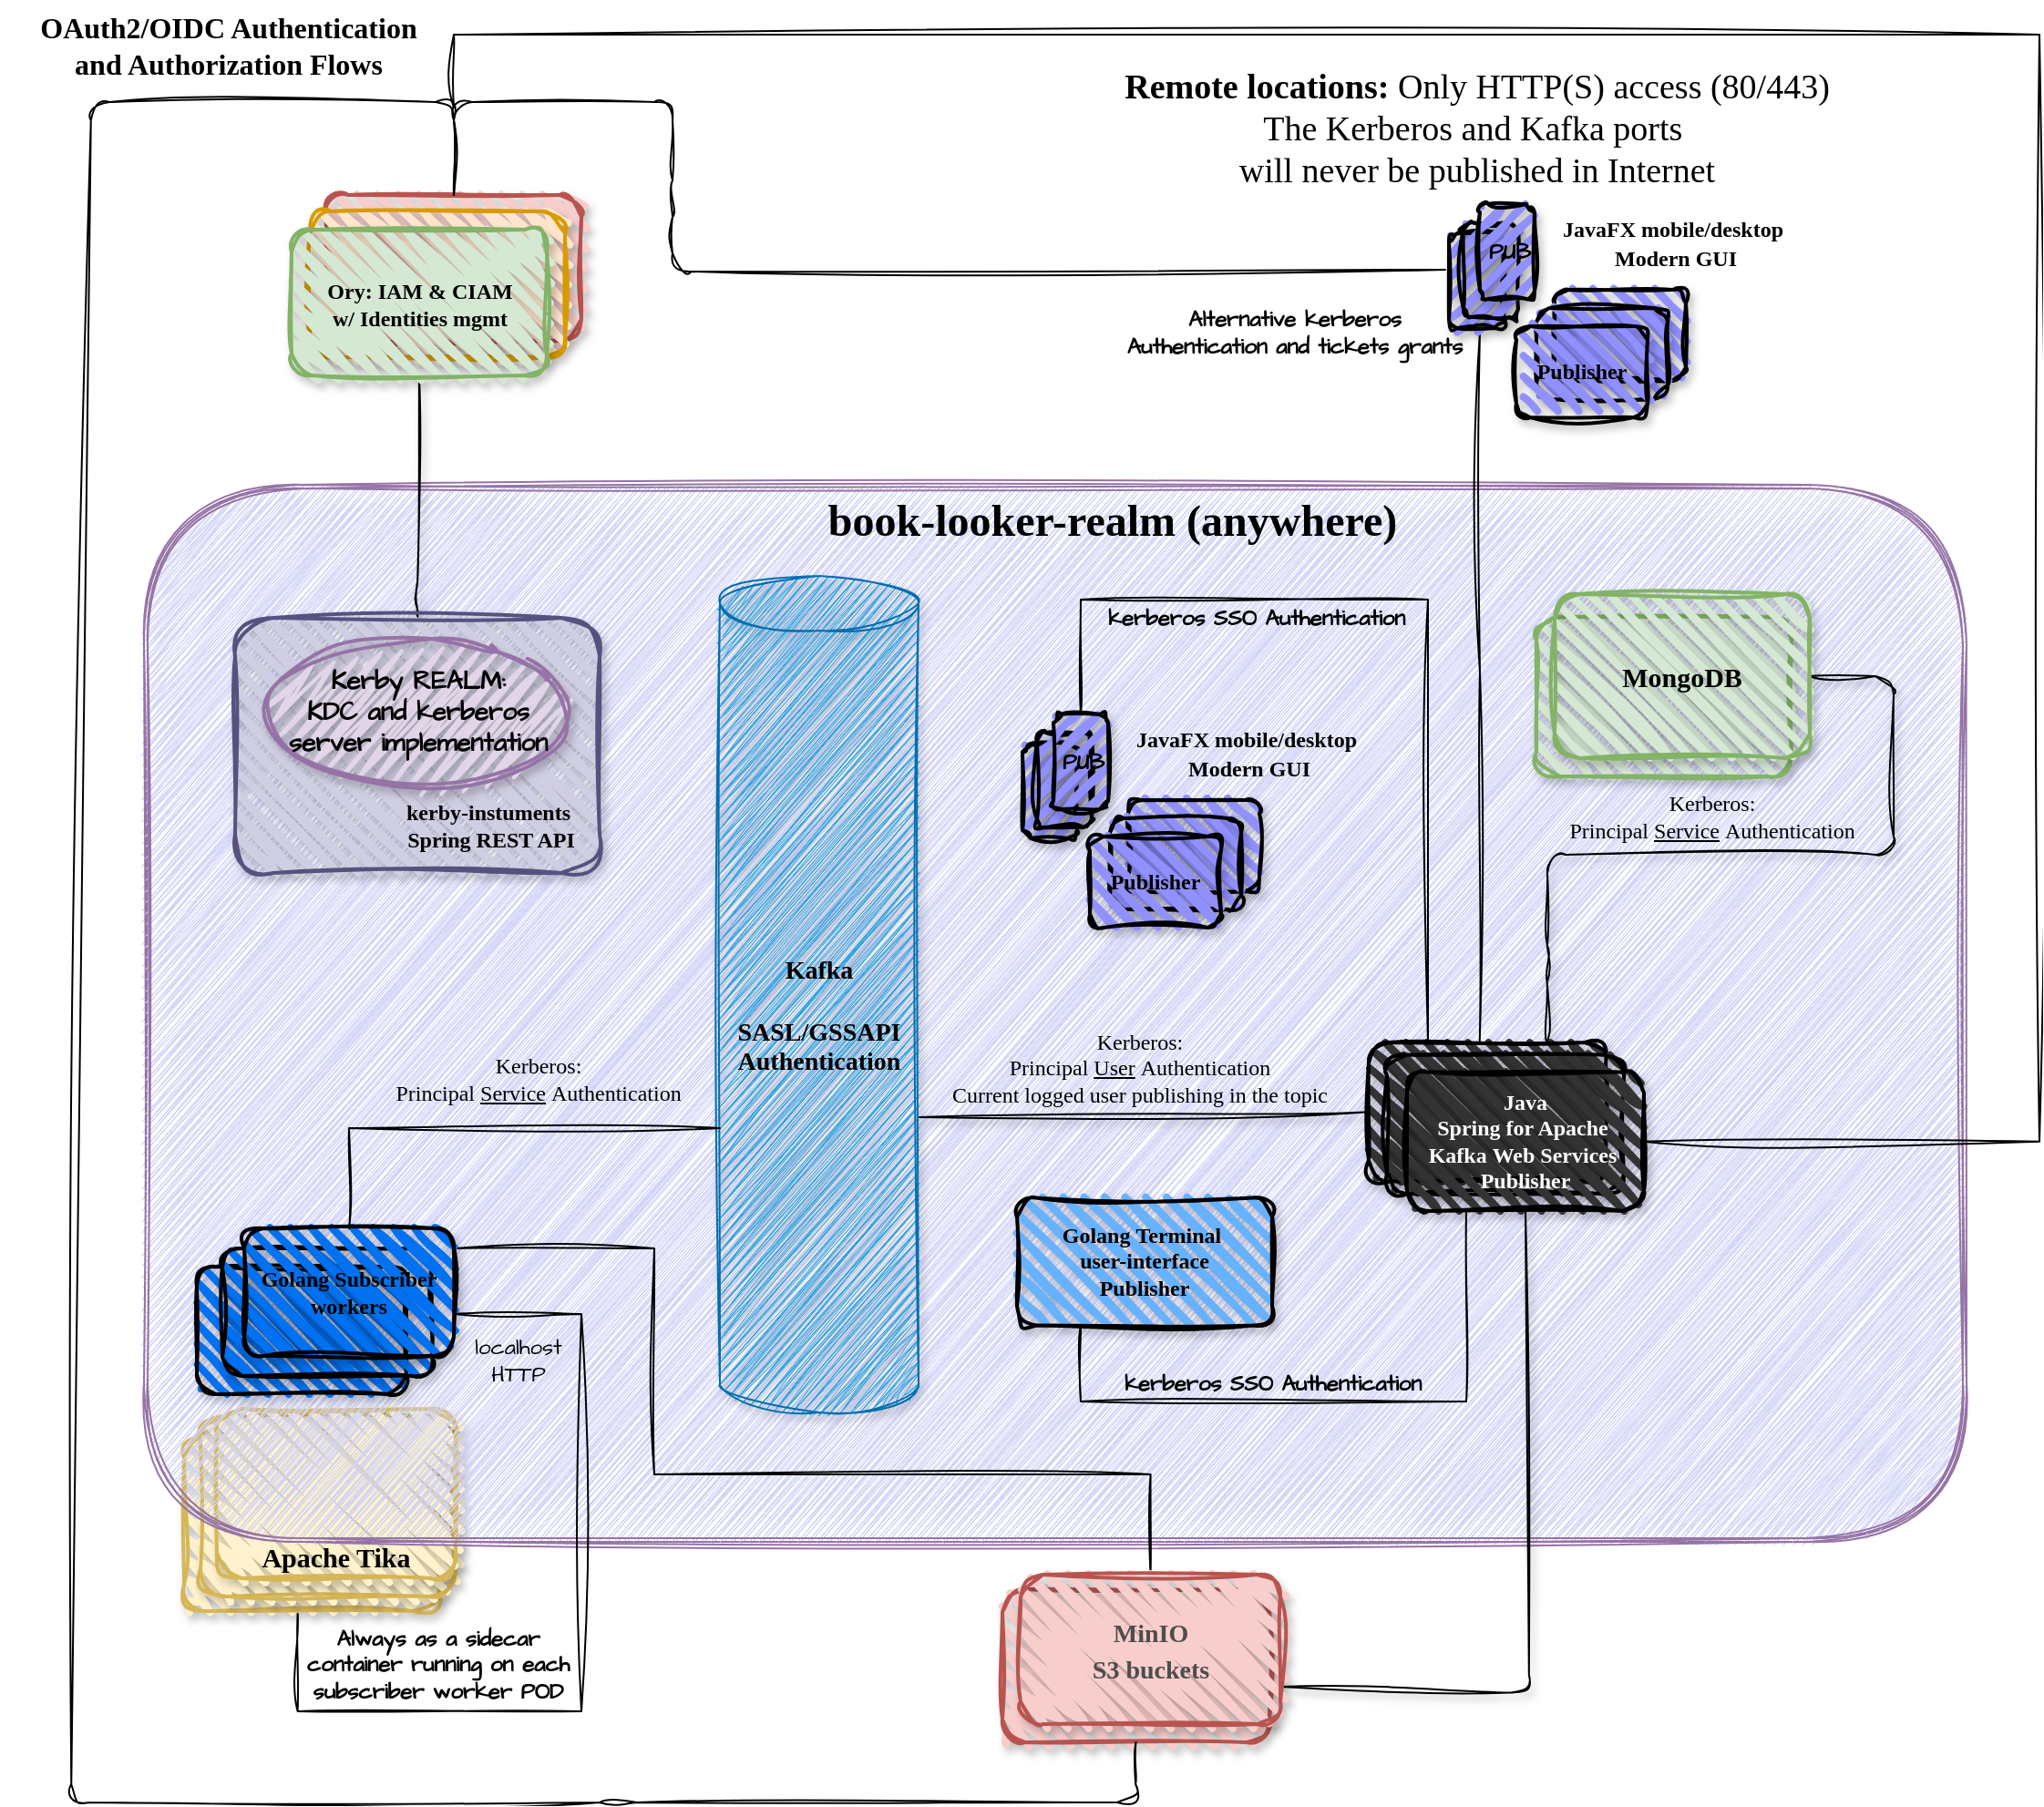 <mxfile version="28.0.6">
  <diagram id="KBIwsYY--AiB_v0YLguu" name="Page-1">
    <mxGraphModel dx="2216" dy="2158" grid="1" gridSize="10" guides="1" tooltips="1" connect="1" arrows="1" fold="1" page="1" pageScale="1" pageWidth="1654" pageHeight="1169" math="0" shadow="0">
      <root>
        <mxCell id="0" />
        <mxCell id="1" parent="0" />
        <mxCell id="_NCN2XURNJSdBfdFYyDq-112" value="" style="rounded=1;whiteSpace=wrap;html=1;strokeWidth=2;fillWeight=4;hachureGap=8;hachureAngle=45;fillColor=#fff2cc;strokeColor=#d6b656;fillStyle=zigzag;shadow=1;sketch=1;curveFitting=1;jiggle=2;" parent="1" vertex="1">
          <mxGeometry x="102" y="-384" width="140" height="99" as="geometry" />
        </mxCell>
        <mxCell id="62" value="" style="rounded=1;whiteSpace=wrap;html=1;strokeWidth=2;fillWeight=4;hachureGap=8;hachureAngle=45;fillColor=#fff2cc;strokeColor=#d6b656;fillStyle=zigzag;shadow=1;sketch=1;curveFitting=1;jiggle=2;" parent="1" vertex="1">
          <mxGeometry x="111" y="-392" width="140" height="99" as="geometry" />
        </mxCell>
        <mxCell id="64" value="&lt;span style=&quot;color: rgb(0, 0, 0); font-family: &amp;quot;Comic Sans MS&amp;quot;; text-wrap-mode: nowrap;&quot;&gt;&lt;font style=&quot;font-size: 15px;&quot;&gt;Apache Tika&lt;/font&gt;&lt;/span&gt;" style="rounded=1;whiteSpace=wrap;html=1;strokeWidth=2;fillWeight=4;hachureGap=8;hachureAngle=45;fillColor=#fff2cc;strokeColor=#d6b656;fillStyle=zigzag;shadow=1;sketch=1;curveFitting=1;jiggle=2;fontStyle=1;verticalAlign=bottom;" parent="1" vertex="1">
          <mxGeometry x="120" y="-396" width="131" height="93" as="geometry" />
        </mxCell>
        <mxCell id="74" value="" style="shape=ext;double=1;rounded=1;whiteSpace=wrap;html=1;fillColor=light-dark(#CFD2F7,#EDEDED);sketch=1;curveFitting=1;jiggle=2;shadow=0;strokeColor=#9673a6;fillStyle=zigzag;" parent="1" vertex="1">
          <mxGeometry x="80" y="-903" width="1000" height="580" as="geometry" />
        </mxCell>
        <mxCell id="52" value="" style="rounded=1;whiteSpace=wrap;html=1;strokeWidth=2;fillWeight=4;hachureGap=8;hachureAngle=45;fillColor=#f8cecc;strokeColor=#b85450;shadow=1;fillStyle=zigzag;sketch=1;curveFitting=1;jiggle=2;" parent="1" vertex="1">
          <mxGeometry x="180" y="-1062" width="140" height="80" as="geometry" />
        </mxCell>
        <mxCell id="53" value="" style="rounded=1;whiteSpace=wrap;html=1;strokeWidth=2;fillWeight=4;hachureGap=8;hachureAngle=45;fillColor=#ffe6cc;strokeColor=#d79b00;shadow=1;fillStyle=zigzag;sketch=1;curveFitting=1;jiggle=2;" parent="1" vertex="1">
          <mxGeometry x="171" y="-1053" width="140" height="80" as="geometry" />
        </mxCell>
        <mxCell id="QEbaafIq8JvkUqfNBTGJ-113" style="edgeStyle=orthogonalEdgeStyle;rounded=0;sketch=1;hachureGap=4;jiggle=2;curveFitting=1;orthogonalLoop=1;jettySize=auto;html=1;exitX=1;exitY=0.25;exitDx=0;exitDy=0;fontFamily=Architects Daughter;fontSource=https%3A%2F%2Ffonts.googleapis.com%2Fcss%3Ffamily%3DArchitects%2BDaughter;entryX=0.5;entryY=0;entryDx=0;entryDy=0;endArrow=none;endFill=0;" parent="1" source="39" target="63" edge="1">
          <mxGeometry relative="1" as="geometry">
            <mxPoint x="195.25" y="-360" as="sourcePoint" />
            <mxPoint x="632.25" y="-285" as="targetPoint" />
            <Array as="points">
              <mxPoint x="360" y="-484" />
              <mxPoint x="360" y="-360" />
              <mxPoint x="632" y="-360" />
            </Array>
          </mxGeometry>
        </mxCell>
        <mxCell id="4" value="" style="rounded=1;whiteSpace=wrap;html=1;strokeWidth=2;fillWeight=4;hachureGap=8;hachureAngle=45;fillColor=light-dark(#0071F0,#198CC4);shadow=1;sketch=1;curveFitting=1;jiggle=2;" parent="1" vertex="1">
          <mxGeometry x="109" y="-474" width="115" height="70" as="geometry" />
        </mxCell>
        <mxCell id="38" value="" style="rounded=1;whiteSpace=wrap;html=1;strokeWidth=2;fillWeight=4;hachureGap=8;hachureAngle=45;fillColor=light-dark(#0071F0,#198CC4);shadow=1;sketch=1;curveFitting=1;jiggle=2;" parent="1" vertex="1">
          <mxGeometry x="123" y="-484" width="115" height="70" as="geometry" />
        </mxCell>
        <mxCell id="fkxp-w3N0kC8W9ppKelV-115" style="edgeStyle=orthogonalEdgeStyle;rounded=0;sketch=1;hachureGap=4;jiggle=2;curveFitting=1;orthogonalLoop=1;jettySize=auto;html=1;entryX=0.25;entryY=0;entryDx=0;entryDy=0;fontFamily=Architects Daughter;fontSource=https%3A%2F%2Ffonts.googleapis.com%2Fcss%3Ffamily%3DArchitects%2BDaughter;verticalAlign=bottom;endArrow=none;endFill=0;exitX=0;exitY=0.5;exitDx=0;exitDy=0;" parent="1" source="Zqc7V0Ubj0E-lgHhysYY-121" target="M9iqOvp1g94WVJkQ8rMG-64" edge="1">
          <mxGeometry relative="1" as="geometry">
            <mxPoint x="700" y="-800" as="sourcePoint" />
            <Array as="points">
              <mxPoint x="594" y="-840" />
              <mxPoint x="785" y="-840" />
            </Array>
          </mxGeometry>
        </mxCell>
        <mxCell id="M9iqOvp1g94WVJkQ8rMG-46" value="" style="rounded=1;whiteSpace=wrap;html=1;strokeWidth=2;fillWeight=4;hachureGap=8;hachureAngle=45;fillColor=#f8cecc;align=center;verticalAlign=middle;fontFamily=Comic Sans MS;fontSize=16;strokeColor=#b85450;fillStyle=zigzag;shadow=1;sketch=1;curveFitting=1;jiggle=2;" parent="1" vertex="1">
          <mxGeometry x="551" y="-297" width="146.5" height="84" as="geometry" />
        </mxCell>
        <mxCell id="Zqc7V0Ubj0E-lgHhysYY-134" style="edgeStyle=orthogonalEdgeStyle;rounded=0;sketch=1;hachureGap=4;jiggle=2;curveFitting=1;orthogonalLoop=1;jettySize=auto;html=1;exitX=0.25;exitY=1;exitDx=0;exitDy=0;entryX=0.25;entryY=1;entryDx=0;entryDy=0;fontFamily=Architects Daughter;fontSource=https%3A%2F%2Ffonts.googleapis.com%2Fcss%3Ffamily%3DArchitects%2BDaughter;endArrow=none;endFill=0;" parent="1" source="45" target="M9iqOvp1g94WVJkQ8rMG-66" edge="1">
          <mxGeometry relative="1" as="geometry">
            <Array as="points">
              <mxPoint x="594" y="-400" />
              <mxPoint x="805" y="-400" />
            </Array>
          </mxGeometry>
        </mxCell>
        <mxCell id="45" value="&lt;span style=&quot;color: rgb(0, 0, 0); font-family: &amp;quot;Comic Sans MS&amp;quot;; text-wrap-mode: nowrap;&quot;&gt;Golang&amp;nbsp;&lt;/span&gt;&lt;span style=&quot;font-family: &amp;quot;Comic Sans MS&amp;quot;; text-wrap-mode: nowrap; background-color: transparent;&quot;&gt;Terminal&amp;nbsp;&lt;/span&gt;&lt;div&gt;&lt;span style=&quot;font-family: &amp;quot;Comic Sans MS&amp;quot;; text-wrap-mode: nowrap; background-color: transparent;&quot;&gt;user-interface&lt;/span&gt;&lt;div&gt;&lt;span style=&quot;color: rgb(0, 0, 0); font-family: &amp;quot;Comic Sans MS&amp;quot;; text-wrap-mode: nowrap;&quot;&gt;Publisher&lt;/span&gt;&lt;/div&gt;&lt;/div&gt;" style="rounded=1;whiteSpace=wrap;html=1;strokeWidth=2;fillWeight=4;hachureGap=8;hachureAngle=45;fillColor=light-dark(#66B2FF,#198CC4);shadow=1;sketch=1;curveFitting=1;jiggle=2;fontStyle=1" parent="1" vertex="1">
          <mxGeometry x="559" y="-511.76" width="140" height="70" as="geometry" />
        </mxCell>
        <mxCell id="M9iqOvp1g94WVJkQ8rMG-64" value="" style="rounded=1;whiteSpace=wrap;html=1;strokeWidth=2;fillWeight=4;hachureGap=8;hachureAngle=45;fillColor=light-dark(#333333,#198CC4);shadow=1;sketch=1;curveFitting=1;jiggle=2;" parent="1" vertex="1">
          <mxGeometry x="752" y="-597" width="130" height="76.24" as="geometry" />
        </mxCell>
        <mxCell id="M9iqOvp1g94WVJkQ8rMG-65" value="" style="rounded=1;whiteSpace=wrap;html=1;strokeWidth=2;fillWeight=4;hachureGap=8;hachureAngle=45;fillColor=light-dark(#333333,#198CC4);shadow=1;sketch=1;curveFitting=1;jiggle=2;" parent="1" vertex="1">
          <mxGeometry x="762" y="-590.25" width="130" height="76.24" as="geometry" />
        </mxCell>
        <mxCell id="68" style="edgeStyle=none;html=1;entryX=1;entryY=0.75;entryDx=0;entryDy=0;endArrow=none;endFill=0;shadow=1;sketch=1;curveFitting=1;jiggle=2;exitX=0.5;exitY=1;exitDx=0;exitDy=0;" parent="1" source="M9iqOvp1g94WVJkQ8rMG-66" target="63" edge="1">
          <mxGeometry relative="1" as="geometry">
            <mxPoint x="880" y="-510" as="sourcePoint" />
            <Array as="points">
              <mxPoint x="840" y="-240" />
            </Array>
          </mxGeometry>
        </mxCell>
        <mxCell id="69" style="edgeStyle=none;html=1;entryX=1;entryY=0.5;entryDx=0;entryDy=0;endArrow=none;endFill=0;shadow=1;sketch=1;curveFitting=1;jiggle=2;exitX=0.75;exitY=0;exitDx=0;exitDy=0;" parent="1" source="M9iqOvp1g94WVJkQ8rMG-64" target="66" edge="1">
          <mxGeometry relative="1" as="geometry">
            <Array as="points">
              <mxPoint x="850" y="-640" />
              <mxPoint x="850" y="-700" />
              <mxPoint x="1040" y="-700" />
              <mxPoint x="1040" y="-798" />
            </Array>
          </mxGeometry>
        </mxCell>
        <mxCell id="WdYB9u-n-fzQhLBQgMhI-112" style="edgeStyle=orthogonalEdgeStyle;rounded=0;sketch=1;hachureGap=4;jiggle=2;curveFitting=1;orthogonalLoop=1;jettySize=auto;html=1;exitX=1;exitY=0.5;exitDx=0;exitDy=0;fontFamily=Architects Daughter;fontSource=https%3A%2F%2Ffonts.googleapis.com%2Fcss%3Ffamily%3DArchitects%2BDaughter;endArrow=none;endFill=0;" parent="1" source="M9iqOvp1g94WVJkQ8rMG-66" edge="1">
          <mxGeometry relative="1" as="geometry">
            <mxPoint x="250" y="-1110" as="targetPoint" />
            <mxPoint x="903" y="-526.58" as="sourcePoint" />
            <Array as="points">
              <mxPoint x="1120" y="-543" />
              <mxPoint x="1120" y="-1150" />
              <mxPoint x="250" y="-1150" />
            </Array>
          </mxGeometry>
        </mxCell>
        <mxCell id="M9iqOvp1g94WVJkQ8rMG-66" value="&lt;span style=&quot;font-family: &amp;quot;Comic Sans MS&amp;quot;; text-wrap-mode: nowrap;&quot;&gt;&lt;font style=&quot;color: rgb(255, 255, 255);&quot;&gt;Java&lt;br&gt;&lt;/font&gt;&lt;/span&gt;&lt;div&gt;&lt;span style=&quot;background-color: transparent; text-wrap-mode: nowrap;&quot;&gt;&lt;font face=&quot;Comic Sans MS&quot; color=&quot;#ffffff&quot;&gt;Spring for Apache&amp;nbsp;&lt;/font&gt;&lt;/span&gt;&lt;/div&gt;&lt;div&gt;&lt;span style=&quot;background-color: transparent; text-wrap-mode: nowrap;&quot;&gt;&lt;font face=&quot;Comic Sans MS&quot; color=&quot;#ffffff&quot;&gt;Kafka&amp;nbsp;&lt;/font&gt;&lt;/span&gt;&lt;span style=&quot;font-family: &amp;quot;Comic Sans MS&amp;quot;; text-wrap-mode: nowrap;&quot;&gt;&lt;font style=&quot;color: rgb(255, 255, 255);&quot;&gt;Web Services&amp;nbsp;&lt;/font&gt;&lt;/span&gt;&lt;div&gt;&lt;span style=&quot;font-family: &amp;quot;Comic Sans MS&amp;quot;; text-wrap-mode: nowrap;&quot;&gt;&lt;font style=&quot;color: rgb(255, 255, 255);&quot;&gt;Publisher&lt;/font&gt;&lt;/span&gt;&lt;/div&gt;&lt;/div&gt;" style="rounded=1;whiteSpace=wrap;html=1;strokeWidth=2;fillWeight=4;hachureGap=8;hachureAngle=45;fillColor=light-dark(#333333,#198CC4);shadow=1;sketch=1;curveFitting=1;jiggle=2;fontStyle=1" parent="1" vertex="1">
          <mxGeometry x="773" y="-580.76" width="130" height="76.24" as="geometry" />
        </mxCell>
        <mxCell id="59" value="" style="edgeStyle=none;html=1;endArrow=none;endFill=0;shadow=1;sketch=1;curveFitting=1;jiggle=2;exitX=0.5;exitY=1;exitDx=0;exitDy=0;entryX=0.5;entryY=0;entryDx=0;entryDy=0;" parent="1" source="46" target="fkxp-w3N0kC8W9ppKelV-113" edge="1">
          <mxGeometry relative="1" as="geometry">
            <mxPoint x="251" y="-1083" as="sourcePoint" />
            <Array as="points">
              <mxPoint x="230" y="-840" />
            </Array>
            <mxPoint x="350" y="-760" as="targetPoint" />
          </mxGeometry>
        </mxCell>
        <mxCell id="46" value="" style="rounded=1;whiteSpace=wrap;html=1;strokeWidth=2;fillWeight=4;hachureGap=8;hachureAngle=45;fillColor=#d5e8d4;strokeColor=#82b366;glass=0;shadow=1;fillStyle=zigzag;sketch=1;curveFitting=1;jiggle=2;" parent="1" vertex="1">
          <mxGeometry x="161" y="-1043" width="140" height="80" as="geometry" />
        </mxCell>
        <mxCell id="58" value="&lt;span style=&quot;font-family: &amp;quot;Comic Sans MS&amp;quot;;&quot;&gt;Ory&lt;/span&gt;&lt;span style=&quot;font-family: &amp;quot;Comic Sans MS&amp;quot;; background-color: transparent;&quot;&gt;: IAM &amp;amp; CIAM&lt;/span&gt;&lt;div style=&quot;font-family: &amp;quot;Comic Sans MS&amp;quot;;&quot;&gt;&lt;span style=&quot;background-color: transparent;&quot;&gt;&amp;nbsp;w/ Identities mgmt&amp;nbsp;&lt;/span&gt;&lt;/div&gt;" style="text;html=1;align=center;verticalAlign=middle;resizable=0;points=[];autosize=1;strokeColor=none;fillColor=none;shadow=1;fontStyle=1;sketch=1;curveFitting=1;jiggle=2;" parent="1" vertex="1">
          <mxGeometry x="160.5" y="-1022" width="140" height="40" as="geometry" />
        </mxCell>
        <mxCell id="61" value="" style="rounded=1;whiteSpace=wrap;html=1;strokeWidth=2;fillWeight=4;hachureGap=8;hachureAngle=45;fillColor=#d5e8d4;shadow=1;strokeColor=#82b366;sketch=1;curveFitting=1;jiggle=2;" parent="1" vertex="1">
          <mxGeometry x="844" y="-830.39" width="140" height="87.39" as="geometry" />
        </mxCell>
        <mxCell id="105" style="edgeStyle=none;html=1;entryX=0.5;entryY=0;entryDx=0;entryDy=0;sketch=1;curveFitting=1;jiggle=2;endArrow=none;endFill=0;exitX=0.5;exitY=1;exitDx=0;exitDy=0;" parent="1" source="M9iqOvp1g94WVJkQ8rMG-46" target="52" edge="1">
          <mxGeometry relative="1" as="geometry">
            <Array as="points">
              <mxPoint x="624" y="-180" />
              <mxPoint x="340" y="-180" />
              <mxPoint x="40" y="-180" />
              <mxPoint x="51" y="-1113" />
              <mxPoint x="250" y="-1113" />
            </Array>
          </mxGeometry>
        </mxCell>
        <mxCell id="63" value="&lt;div&gt;&lt;font style=&quot;font-size: 14px;&quot; color=&quot;#4d4d4d&quot;&gt;MinIO&lt;/font&gt;&lt;/div&gt;&lt;div&gt;&lt;font style=&quot;font-size: 14px;&quot; color=&quot;#4d4d4d&quot;&gt;S3 buckets&lt;/font&gt;&lt;/div&gt;" style="rounded=1;whiteSpace=wrap;html=1;strokeWidth=2;fillWeight=4;hachureGap=8;hachureAngle=45;fillColor=#f8cecc;align=center;verticalAlign=middle;fontFamily=Comic Sans MS;fontSize=16;strokeColor=#b85450;fillStyle=zigzag;shadow=1;sketch=1;curveFitting=1;jiggle=2;fontStyle=1" parent="1" vertex="1">
          <mxGeometry x="561" y="-305" width="142.5" height="82" as="geometry" />
        </mxCell>
        <mxCell id="_NCN2XURNJSdBfdFYyDq-114" style="edgeStyle=orthogonalEdgeStyle;rounded=0;sketch=1;hachureGap=4;jiggle=2;curveFitting=1;orthogonalLoop=1;jettySize=auto;html=1;entryX=1;entryY=0.75;entryDx=0;entryDy=0;fontFamily=Architects Daughter;fontSource=https%3A%2F%2Ffonts.googleapis.com%2Fcss%3Ffamily%3DArchitects%2BDaughter;endArrow=none;endFill=0;exitX=0.052;exitY=-0.001;exitDx=0;exitDy=0;exitPerimeter=0;" parent="1" target="39" edge="1">
          <mxGeometry relative="1" as="geometry">
            <Array as="points">
              <mxPoint x="164" y="-230" />
              <mxPoint x="320" y="-230" />
              <mxPoint x="320" y="-448" />
              <mxPoint x="250" y="-448" />
            </Array>
            <mxPoint x="164.34" y="-283.56" as="sourcePoint" />
            <mxPoint x="253.5" y="-487.5" as="targetPoint" />
          </mxGeometry>
        </mxCell>
        <mxCell id="66" value="&lt;span style=&quot;color: rgb(0, 0, 0); font-family: &amp;quot;Comic Sans MS&amp;quot;; text-wrap-mode: nowrap;&quot;&gt;&lt;font style=&quot;font-size: 15px;&quot;&gt;&lt;span&gt;MongoDB&lt;/span&gt;&lt;/font&gt;&lt;/span&gt;" style="rounded=1;whiteSpace=wrap;html=1;strokeWidth=2;fillWeight=4;hachureGap=8;hachureAngle=45;fillColor=#d5e8d4;shadow=1;strokeColor=#82b366;sketch=1;curveFitting=1;jiggle=2;fontStyle=1" parent="1" vertex="1">
          <mxGeometry x="854" y="-843" width="140" height="90" as="geometry" />
        </mxCell>
        <mxCell id="71" style="edgeStyle=none;html=1;entryX=1.003;entryY=0.647;entryDx=0;entryDy=0;entryPerimeter=0;endArrow=none;endFill=0;shadow=1;sketch=1;curveFitting=1;jiggle=2;exitX=0;exitY=0.5;exitDx=0;exitDy=0;" parent="1" source="M9iqOvp1g94WVJkQ8rMG-64" target="56" edge="1">
          <mxGeometry relative="1" as="geometry">
            <mxPoint x="557.82" y="-555.436" as="targetPoint" />
          </mxGeometry>
        </mxCell>
        <mxCell id="56" value="&lt;font style=&quot;font-size: 14px;&quot;&gt;Kafka&lt;/font&gt;&lt;div&gt;&lt;div&gt;&lt;font style=&quot;font-size: 14px;&quot;&gt;&lt;br&gt;&lt;/font&gt;&lt;/div&gt;&lt;div&gt;&lt;font style=&quot;font-size: 14px;&quot;&gt;SASL/GSSAPI&lt;/font&gt;&lt;/div&gt;&lt;div&gt;&lt;font style=&quot;font-size: 14px;&quot;&gt;Authentication&lt;/font&gt;&lt;/div&gt;&lt;/div&gt;" style="shape=cylinder3;whiteSpace=wrap;html=1;boundedLbl=1;backgroundOutline=1;size=15;fillColor=#1ba1e2;strokeColor=#006EAF;fillStyle=zigzag;shadow=1;fontStyle=1;strokeWidth=1;fontColor=#000000;sketch=1;curveFitting=1;jiggle=2;fontFamily=Comic Sans MS;" parent="1" vertex="1">
          <mxGeometry x="396" y="-853" width="109" height="459" as="geometry" />
        </mxCell>
        <mxCell id="92" style="edgeStyle=none;html=1;entryX=0.5;entryY=0;entryDx=0;entryDy=0;sketch=1;curveFitting=1;jiggle=2;endArrow=none;endFill=0;exitX=0.385;exitY=1.067;exitDx=0;exitDy=0;exitPerimeter=0;" parent="1" source="Zqc7V0Ubj0E-lgHhysYY-128" target="52" edge="1">
          <mxGeometry relative="1" as="geometry">
            <Array as="points">
              <mxPoint x="370" y="-1020" />
              <mxPoint x="370" y="-1060" />
              <mxPoint x="370" y="-1113" />
              <mxPoint x="250" y="-1113" />
            </Array>
            <mxPoint x="745.0" y="-1022.0" as="sourcePoint" />
          </mxGeometry>
        </mxCell>
        <mxCell id="103" value="book-looker-realm (anywhere)" style="text;html=1;align=center;verticalAlign=middle;resizable=0;points=[];autosize=1;strokeColor=none;fillColor=none;fontFamily=Comic Sans MS;fontStyle=1;fontSize=24;" parent="1" vertex="1">
          <mxGeometry x="431" y="-903" width="360" height="40" as="geometry" />
        </mxCell>
        <mxCell id="104" value="Remote locations: &lt;span style=&quot;font-weight: normal;&quot;&gt;Only HTTP(S) access (80/443)&lt;/span&gt;&lt;div&gt;&lt;span style=&quot;font-weight: normal;&quot;&gt;The Kerberos and Kafka ports&amp;nbsp;&lt;/span&gt;&lt;/div&gt;&lt;div&gt;&lt;span style=&quot;font-weight: normal;&quot;&gt;will never be published in Internet&lt;/span&gt;&lt;/div&gt;" style="text;html=1;align=center;verticalAlign=middle;resizable=0;points=[];autosize=1;strokeColor=none;fillColor=none;fontFamily=Comic Sans MS;fontStyle=1;fontSize=19;" parent="1" vertex="1">
          <mxGeometry x="581" y="-1138" width="460" height="80" as="geometry" />
        </mxCell>
        <mxCell id="107" value="OAuth2/OIDC Authentication&lt;div&gt;and Authorization Flows&lt;/div&gt;" style="text;html=1;align=center;verticalAlign=middle;resizable=0;points=[];autosize=1;strokeColor=none;fillColor=none;fontFamily=Comic Sans MS;fontStyle=1;fontSize=16;" parent="1" vertex="1">
          <mxGeometry x="1" y="-1169" width="250" height="50" as="geometry" />
        </mxCell>
        <mxCell id="108" value="&lt;div&gt;Kerberos:&lt;/div&gt;Principal &lt;u&gt;Service&lt;/u&gt;&amp;nbsp;&lt;span style=&quot;background-color: transparent;&quot;&gt;Authentication&lt;/span&gt;" style="text;html=1;align=center;verticalAlign=middle;resizable=0;points=[];autosize=1;strokeColor=none;fillColor=none;fontFamily=Comic Sans MS;" parent="1" vertex="1">
          <mxGeometry x="840" y="-741" width="200" height="40" as="geometry" />
        </mxCell>
        <mxCell id="BD4OuOrhCKFyo7IxdLxv-112" value="&lt;div&gt;Kerberos:&lt;/div&gt;Principal &lt;u&gt;Service&lt;/u&gt;&amp;nbsp;&lt;span style=&quot;background-color: transparent;&quot;&gt;Authentication&lt;/span&gt;" style="text;html=1;align=center;verticalAlign=middle;resizable=0;points=[];autosize=1;strokeColor=none;fillColor=none;fontFamily=Comic Sans MS;" parent="1" vertex="1">
          <mxGeometry x="196" y="-597" width="200" height="40" as="geometry" />
        </mxCell>
        <mxCell id="39" value="&lt;span style=&quot;color: rgb(0, 0, 0); font-family: &amp;quot;Comic Sans MS&amp;quot;; text-wrap-mode: nowrap;&quot;&gt;Golang Subscriber&lt;/span&gt;&lt;div&gt;&lt;span style=&quot;color: rgb(0, 0, 0); font-family: &amp;quot;Comic Sans MS&amp;quot;; text-wrap-mode: nowrap;&quot;&gt;workers&lt;/span&gt;&lt;/div&gt;" style="rounded=1;whiteSpace=wrap;html=1;strokeWidth=2;fillWeight=4;hachureGap=8;hachureAngle=45;fillColor=light-dark(#0071F0,#198CC4);shadow=1;sketch=1;curveFitting=1;jiggle=2;fontStyle=1" parent="1" vertex="1">
          <mxGeometry x="135" y="-495" width="115" height="70" as="geometry" />
        </mxCell>
        <mxCell id="_NCN2XURNJSdBfdFYyDq-113" value="localhost&lt;div&gt;HTTP&lt;/div&gt;" style="text;html=1;align=center;verticalAlign=middle;resizable=0;points=[];autosize=1;strokeColor=none;fillColor=none;fontFamily=Architects Daughter;fontSource=https%3A%2F%2Ffonts.googleapis.com%2Fcss%3Ffamily%3DArchitects%2BDaughter;" parent="1" vertex="1">
          <mxGeometry x="250" y="-442" width="70" height="40" as="geometry" />
        </mxCell>
        <mxCell id="_NCN2XURNJSdBfdFYyDq-115" value="&lt;b&gt;Always as a sidecar&lt;/b&gt;&lt;div&gt;&lt;b&gt;container running on each&lt;/b&gt;&lt;/div&gt;&lt;div&gt;&lt;b&gt;subscriber worker POD&lt;/b&gt;&lt;/div&gt;" style="text;html=1;align=center;verticalAlign=middle;resizable=0;points=[];autosize=1;strokeColor=none;fillColor=none;fontFamily=Architects Daughter;fontSource=https%3A%2F%2Ffonts.googleapis.com%2Fcss%3Ffamily%3DArchitects%2BDaughter;" parent="1" vertex="1">
          <mxGeometry x="156" y="-285" width="170" height="60" as="geometry" />
        </mxCell>
        <mxCell id="fkxp-w3N0kC8W9ppKelV-112" value="&lt;div&gt;Kerberos:&lt;/div&gt;Principal &lt;u&gt;User&lt;/u&gt;&amp;nbsp;&lt;span style=&quot;background-color: transparent;&quot;&gt;Authentication&lt;/span&gt;&lt;div&gt;&lt;span style=&quot;background-color: transparent;&quot;&gt;Current logged user publishing in the topic&lt;/span&gt;&lt;/div&gt;" style="text;html=1;align=center;verticalAlign=middle;resizable=0;points=[];autosize=1;strokeColor=none;fillColor=none;fontFamily=Comic Sans MS;" parent="1" vertex="1">
          <mxGeometry x="496" y="-613" width="260" height="60" as="geometry" />
        </mxCell>
        <mxCell id="fkxp-w3N0kC8W9ppKelV-113" value="" style="rounded=1;whiteSpace=wrap;html=1;strokeWidth=2;fillWeight=4;hachureGap=8;hachureAngle=45;fillColor=#d0cee2;shadow=1;sketch=1;curveFitting=1;jiggle=2;fontStyle=1;strokeColor=#56517e;" parent="1" vertex="1">
          <mxGeometry x="130" y="-830" width="200" height="140" as="geometry" />
        </mxCell>
        <mxCell id="M9iqOvp1g94WVJkQ8rMG-61" value="&lt;span style=&quot;font-size: 14px;&quot;&gt;&lt;span&gt;Kerby REALM:&lt;/span&gt;&lt;/span&gt;&lt;div&gt;&lt;span style=&quot;font-size: 14px;&quot;&gt;KDC and kerberos server implementation&lt;/span&gt;&lt;/div&gt;" style="ellipse;whiteSpace=wrap;html=1;strokeWidth=2;fillWeight=2;hachureGap=8;fillColor=#e1d5e7;fillStyle=zigzag;fontFamily=Architects Daughter;fontSource=https%3A%2F%2Ffonts.googleapis.com%2Fcss%3Ffamily%3DArchitects%2BDaughter;strokeColor=#9673a6;shadow=1;sketch=1;curveFitting=1;jiggle=2;fontStyle=1" parent="1" vertex="1">
          <mxGeometry x="146.5" y="-818" width="167" height="80" as="geometry" />
        </mxCell>
        <mxCell id="fkxp-w3N0kC8W9ppKelV-114" value="kerby-instuments&amp;nbsp;&lt;div&gt;Spring REST API&lt;/div&gt;" style="text;html=1;align=center;verticalAlign=middle;resizable=0;points=[];autosize=1;strokeColor=none;fillColor=none;fontFamily=Comic Sans MS;fontStyle=1" parent="1" vertex="1">
          <mxGeometry x="205" y="-736.5" width="130" height="40" as="geometry" />
        </mxCell>
        <mxCell id="fkxp-w3N0kC8W9ppKelV-117" value="" style="rounded=1;whiteSpace=wrap;html=1;strokeWidth=2;fillWeight=4;hachureGap=8;hachureAngle=45;fillColor=light-dark(#9090FF,#198CC4);shadow=1;sketch=1;curveFitting=1;jiggle=2;fontStyle=1;verticalAlign=middle;align=center;" parent="1" vertex="1">
          <mxGeometry x="620" y="-730" width="72" height="50" as="geometry" />
        </mxCell>
        <mxCell id="Zqc7V0Ubj0E-lgHhysYY-112" style="edgeStyle=orthogonalEdgeStyle;rounded=0;sketch=1;hachureGap=4;jiggle=2;curveFitting=1;orthogonalLoop=1;jettySize=auto;html=1;exitX=0.5;exitY=0;exitDx=0;exitDy=0;fontFamily=Architects Daughter;fontSource=https%3A%2F%2Ffonts.googleapis.com%2Fcss%3Ffamily%3DArchitects%2BDaughter;entryX=-0.009;entryY=0.662;entryDx=0;entryDy=0;entryPerimeter=0;endArrow=none;endFill=0;" parent="1" source="39" target="56" edge="1">
          <mxGeometry relative="1" as="geometry">
            <mxPoint x="390" y="-509" as="targetPoint" />
            <Array as="points">
              <mxPoint x="193" y="-550" />
              <mxPoint x="396" y="-550" />
            </Array>
          </mxGeometry>
        </mxCell>
        <mxCell id="Zqc7V0Ubj0E-lgHhysYY-113" value="&lt;span style=&quot;font-family: Helvetica; font-weight: 700; background-color: transparent;&quot;&gt;&lt;font face=&quot;Comic Sans MS&quot;&gt;JavaFX&lt;/font&gt;&lt;/span&gt;&lt;span style=&quot;color: light-dark(rgb(0, 0, 0), rgb(255, 255, 255)); font-weight: 700; background-color: transparent; font-family: &amp;quot;Comic Sans MS&amp;quot;;&quot;&gt;&amp;nbsp;mobile/desktop&amp;nbsp;&lt;/span&gt;&lt;div&gt;&lt;span style=&quot;color: light-dark(rgb(0, 0, 0), rgb(255, 255, 255)); font-weight: 700; background-color: transparent; font-family: &amp;quot;Comic Sans MS&amp;quot;;&quot;&gt;Modern GUI&lt;/span&gt;&lt;/div&gt;" style="text;html=1;align=center;verticalAlign=middle;resizable=0;points=[];autosize=1;strokeColor=none;fillColor=none;fontFamily=Architects Daughter;fontSource=https%3A%2F%2Ffonts.googleapis.com%2Fcss%3Ffamily%3DArchitects%2BDaughter;" parent="1" vertex="1">
          <mxGeometry x="606" y="-780" width="160" height="50" as="geometry" />
        </mxCell>
        <mxCell id="Zqc7V0Ubj0E-lgHhysYY-114" value="" style="rounded=1;whiteSpace=wrap;html=1;strokeWidth=2;fillWeight=4;hachureGap=8;hachureAngle=45;fillColor=light-dark(#9090FF,#198CC4);shadow=1;sketch=1;curveFitting=1;jiggle=2;fontStyle=1;verticalAlign=middle;align=center;" parent="1" vertex="1">
          <mxGeometry x="610" y="-720" width="72" height="50" as="geometry" />
        </mxCell>
        <mxCell id="Zqc7V0Ubj0E-lgHhysYY-115" value="&lt;div&gt;&lt;span style=&quot;font-family: &amp;quot;Comic Sans MS&amp;quot;; text-wrap-mode: nowrap; background-color: transparent;&quot;&gt;Publisher&lt;/span&gt;&lt;/div&gt;" style="rounded=1;whiteSpace=wrap;html=1;strokeWidth=2;fillWeight=4;hachureGap=8;hachureAngle=45;fillColor=light-dark(#9090FF,#198CC4);shadow=1;sketch=1;curveFitting=1;jiggle=2;fontStyle=1;verticalAlign=middle;align=center;" parent="1" vertex="1">
          <mxGeometry x="599" y="-710" width="72" height="50" as="geometry" />
        </mxCell>
        <mxCell id="Zqc7V0Ubj0E-lgHhysYY-116" value="" style="rounded=1;whiteSpace=wrap;html=1;strokeWidth=2;fillWeight=4;hachureGap=8;hachureAngle=45;fillColor=light-dark(#9090FF,#198CC4);shadow=1;sketch=1;curveFitting=1;jiggle=2;fontStyle=1;verticalAlign=middle;align=center;rotation=90;" parent="1" vertex="1">
          <mxGeometry x="551" y="-750" width="52" height="30" as="geometry" />
        </mxCell>
        <mxCell id="Zqc7V0Ubj0E-lgHhysYY-120" value="" style="rounded=1;whiteSpace=wrap;html=1;strokeWidth=2;fillWeight=4;hachureGap=8;hachureAngle=45;fillColor=light-dark(#9090FF,#198CC4);shadow=1;sketch=1;curveFitting=1;jiggle=2;fontStyle=1;verticalAlign=middle;align=center;rotation=90;" parent="1" vertex="1">
          <mxGeometry x="559" y="-756" width="52" height="30" as="geometry" />
        </mxCell>
        <mxCell id="Zqc7V0Ubj0E-lgHhysYY-121" value="" style="rounded=1;whiteSpace=wrap;html=1;strokeWidth=2;fillWeight=4;hachureGap=8;hachureAngle=45;fillColor=light-dark(#9090FF,#198CC4);shadow=1;sketch=1;curveFitting=1;jiggle=2;fontStyle=1;verticalAlign=middle;align=center;rotation=90;" parent="1" vertex="1">
          <mxGeometry x="568" y="-766" width="52" height="30" as="geometry" />
        </mxCell>
        <mxCell id="Zqc7V0Ubj0E-lgHhysYY-117" value="PUB" style="text;html=1;align=center;verticalAlign=middle;resizable=0;points=[];autosize=1;strokeColor=none;fillColor=none;fontFamily=Architects Daughter;fontSource=https%3A%2F%2Ffonts.googleapis.com%2Fcss%3Ffamily%3DArchitects%2BDaughter;fontStyle=1" parent="1" vertex="1">
          <mxGeometry x="570" y="-765" width="50" height="30" as="geometry" />
        </mxCell>
        <mxCell id="Zqc7V0Ubj0E-lgHhysYY-122" value="kerberos SSO&amp;nbsp;&lt;span style=&quot;background-color: transparent; color: light-dark(rgb(0, 0, 0), rgb(255, 255, 255));&quot;&gt;Authentication&lt;/span&gt;" style="text;html=1;align=center;verticalAlign=middle;resizable=0;points=[];autosize=1;strokeColor=none;fillColor=none;fontFamily=Architects Daughter;fontSource=https%3A%2F%2Ffonts.googleapis.com%2Fcss%3Ffamily%3DArchitects%2BDaughter;fontStyle=1" parent="1" vertex="1">
          <mxGeometry x="595" y="-844" width="190" height="30" as="geometry" />
        </mxCell>
        <mxCell id="Zqc7V0Ubj0E-lgHhysYY-123" value="Alternative kerberos&lt;div&gt;Authentication and tickets grants&lt;/div&gt;" style="text;html=1;align=center;verticalAlign=middle;resizable=0;points=[];autosize=1;strokeColor=none;fillColor=none;fontFamily=Architects Daughter;fontSource=https%3A%2F%2Ffonts.googleapis.com%2Fcss%3Ffamily%3DArchitects%2BDaughter;fontStyle=1" parent="1" vertex="1">
          <mxGeometry x="606" y="-1006" width="210" height="40" as="geometry" />
        </mxCell>
        <mxCell id="Zqc7V0Ubj0E-lgHhysYY-124" style="edgeStyle=orthogonalEdgeStyle;rounded=0;sketch=1;hachureGap=4;jiggle=2;curveFitting=1;orthogonalLoop=1;jettySize=auto;html=1;exitX=0.5;exitY=1;exitDx=0;exitDy=0;entryX=0.468;entryY=0.005;entryDx=0;entryDy=0;entryPerimeter=0;fontFamily=Architects Daughter;fontSource=https%3A%2F%2Ffonts.googleapis.com%2Fcss%3Ffamily%3DArchitects%2BDaughter;verticalAlign=bottom;endArrow=none;endFill=0;" parent="1" target="M9iqOvp1g94WVJkQ8rMG-64" edge="1">
          <mxGeometry relative="1" as="geometry">
            <mxPoint x="813.0" y="-987.0" as="sourcePoint" />
            <Array as="points">
              <mxPoint x="813" y="-800" />
              <mxPoint x="813" y="-800" />
            </Array>
          </mxGeometry>
        </mxCell>
        <mxCell id="Zqc7V0Ubj0E-lgHhysYY-125" value="" style="rounded=1;whiteSpace=wrap;html=1;strokeWidth=2;fillWeight=4;hachureGap=8;hachureAngle=45;fillColor=light-dark(#9090FF,#198CC4);shadow=1;sketch=1;curveFitting=1;jiggle=2;fontStyle=1;verticalAlign=middle;align=center;" parent="1" vertex="1">
          <mxGeometry x="854" y="-1010" width="72" height="50" as="geometry" />
        </mxCell>
        <mxCell id="Zqc7V0Ubj0E-lgHhysYY-126" value="" style="rounded=1;whiteSpace=wrap;html=1;strokeWidth=2;fillWeight=4;hachureGap=8;hachureAngle=45;fillColor=light-dark(#9090FF,#198CC4);shadow=1;sketch=1;curveFitting=1;jiggle=2;fontStyle=1;verticalAlign=middle;align=center;" parent="1" vertex="1">
          <mxGeometry x="844" y="-1000" width="72" height="50" as="geometry" />
        </mxCell>
        <mxCell id="Zqc7V0Ubj0E-lgHhysYY-127" value="&lt;div&gt;&lt;span style=&quot;font-family: &amp;quot;Comic Sans MS&amp;quot;; text-wrap-mode: nowrap; background-color: transparent;&quot;&gt;Publisher&lt;/span&gt;&lt;/div&gt;" style="rounded=1;whiteSpace=wrap;html=1;strokeWidth=2;fillWeight=4;hachureGap=8;hachureAngle=45;fillColor=light-dark(#9090FF,#198CC4);shadow=1;sketch=1;curveFitting=1;jiggle=2;fontStyle=1;verticalAlign=middle;align=center;" parent="1" vertex="1">
          <mxGeometry x="833" y="-990" width="72" height="50" as="geometry" />
        </mxCell>
        <mxCell id="Zqc7V0Ubj0E-lgHhysYY-128" value="" style="rounded=1;whiteSpace=wrap;html=1;strokeWidth=2;fillWeight=4;hachureGap=8;hachureAngle=45;fillColor=light-dark(#9090FF,#198CC4);shadow=1;sketch=1;curveFitting=1;jiggle=2;fontStyle=1;verticalAlign=middle;align=center;rotation=90;" parent="1" vertex="1">
          <mxGeometry x="785" y="-1030" width="52" height="30" as="geometry" />
        </mxCell>
        <mxCell id="Zqc7V0Ubj0E-lgHhysYY-129" value="" style="rounded=1;whiteSpace=wrap;html=1;strokeWidth=2;fillWeight=4;hachureGap=8;hachureAngle=45;fillColor=light-dark(#9090FF,#198CC4);shadow=1;sketch=1;curveFitting=1;jiggle=2;fontStyle=1;verticalAlign=middle;align=center;rotation=90;" parent="1" vertex="1">
          <mxGeometry x="793" y="-1036" width="52" height="30" as="geometry" />
        </mxCell>
        <mxCell id="Zqc7V0Ubj0E-lgHhysYY-130" value="" style="rounded=1;whiteSpace=wrap;html=1;strokeWidth=2;fillWeight=4;hachureGap=8;hachureAngle=45;fillColor=light-dark(#9090FF,#198CC4);shadow=1;sketch=1;curveFitting=1;jiggle=2;fontStyle=1;verticalAlign=middle;align=center;rotation=90;" parent="1" vertex="1">
          <mxGeometry x="802" y="-1046" width="52" height="30" as="geometry" />
        </mxCell>
        <mxCell id="Zqc7V0Ubj0E-lgHhysYY-131" value="PUB" style="text;html=1;align=center;verticalAlign=middle;resizable=0;points=[];autosize=1;strokeColor=none;fillColor=none;fontFamily=Architects Daughter;fontSource=https%3A%2F%2Ffonts.googleapis.com%2Fcss%3Ffamily%3DArchitects%2BDaughter;fontStyle=1" parent="1" vertex="1">
          <mxGeometry x="804" y="-1045" width="50" height="30" as="geometry" />
        </mxCell>
        <mxCell id="Zqc7V0Ubj0E-lgHhysYY-132" value="&lt;span style=&quot;font-family: Helvetica; background-color: transparent;&quot;&gt;&lt;font style=&quot;&quot; face=&quot;Comic Sans MS&quot;&gt;JavaFX&lt;/font&gt;&lt;/span&gt;&lt;span style=&quot;color: light-dark(rgb(0, 0, 0), rgb(255, 255, 255)); background-color: transparent; font-family: &amp;quot;Comic Sans MS&amp;quot;;&quot;&gt;&amp;nbsp;mobile/desktop&amp;nbsp;&lt;/span&gt;&lt;div&gt;&lt;span style=&quot;color: light-dark(rgb(0, 0, 0), rgb(255, 255, 255)); background-color: transparent; font-family: &amp;quot;Comic Sans MS&amp;quot;;&quot;&gt;Modern GUI&lt;/span&gt;&lt;/div&gt;" style="text;html=1;align=center;verticalAlign=middle;resizable=0;points=[];autosize=1;strokeColor=none;fillColor=none;fontFamily=Architects Daughter;fontSource=https%3A%2F%2Ffonts.googleapis.com%2Fcss%3Ffamily%3DArchitects%2BDaughter;fontStyle=1" parent="1" vertex="1">
          <mxGeometry x="840" y="-1060" width="160" height="50" as="geometry" />
        </mxCell>
        <mxCell id="Zqc7V0Ubj0E-lgHhysYY-133" value="kerberos SSO&amp;nbsp;&lt;span style=&quot;background-color: transparent; color: light-dark(rgb(0, 0, 0), rgb(255, 255, 255));&quot;&gt;Authentication&lt;/span&gt;" style="text;html=1;align=center;verticalAlign=middle;resizable=0;points=[];autosize=1;strokeColor=none;fillColor=none;fontFamily=Architects Daughter;fontSource=https%3A%2F%2Ffonts.googleapis.com%2Fcss%3Ffamily%3DArchitects%2BDaughter;fontStyle=1" parent="1" vertex="1">
          <mxGeometry x="604" y="-424" width="190" height="30" as="geometry" />
        </mxCell>
      </root>
    </mxGraphModel>
  </diagram>
</mxfile>
